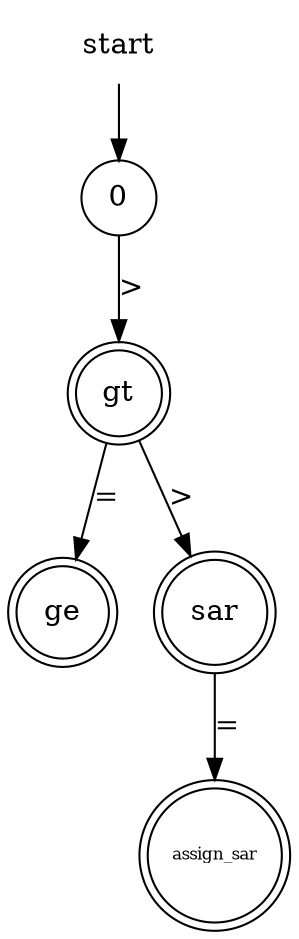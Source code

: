 digraph G {
  start[shape=plaintext]
  0[shape=circle]
  gt[shape=doublecircle]
  ge[shape=doublecircle]
  sar[shape=doublecircle]
  assign_sar[shape=doublecircle, fontsize=8]

  start->0	
  0->gt[label=">"]
  gt->ge[label="="]
  gt->sar[label=">"]
  sar->assign_sar[label="="]
}
